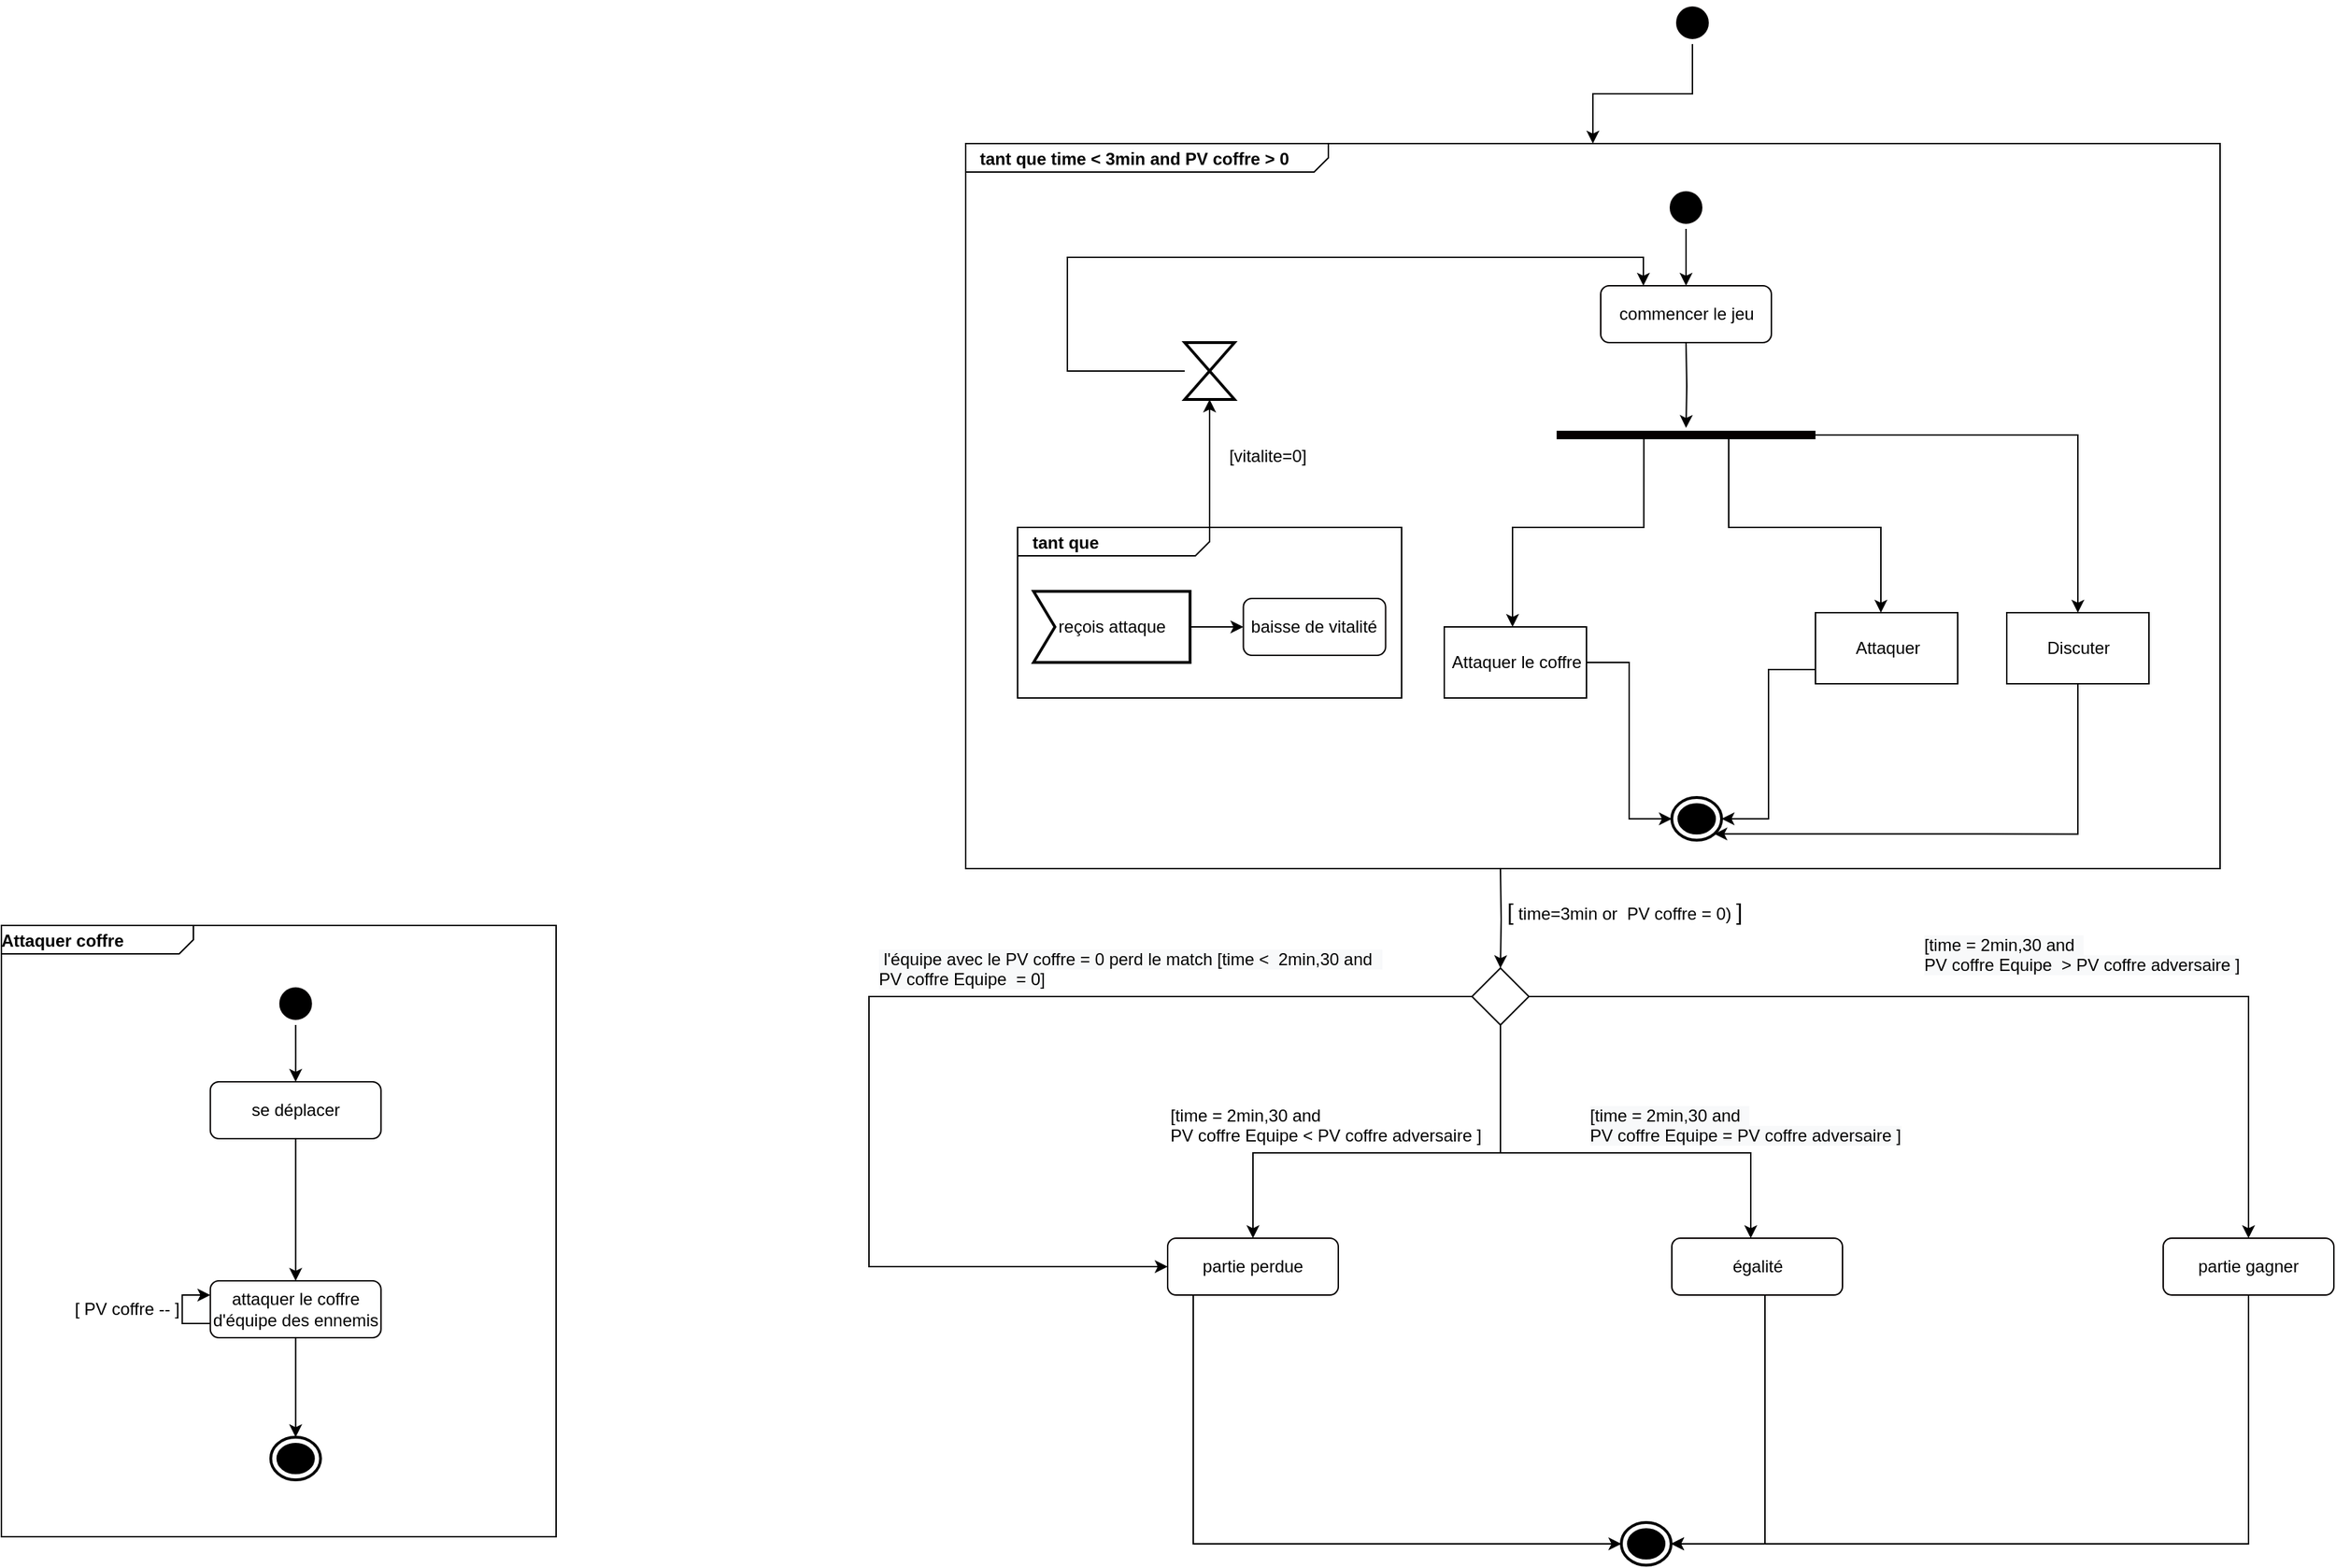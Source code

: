 <mxfile version="16.1.2" type="device"><diagram id="Dgxu8M4HSt_ur0VUBpQq" name="Page-1"><mxGraphModel dx="2782" dy="1150" grid="1" gridSize="10" guides="1" tooltips="1" connect="1" arrows="1" fold="1" page="1" pageScale="1" pageWidth="827" pageHeight="1169" math="0" shadow="0"><root><mxCell id="0"/><mxCell id="1" parent="0"/><mxCell id="oloATV4Hv_Nj3u5wBF-n-12" value="&lt;p style=&quot;margin: 0px ; margin-top: 4px ; margin-left: 10px ; text-align: left&quot;&gt;&lt;/p&gt;&lt;b&gt;Attaquer coffre&lt;br&gt;&lt;/b&gt;" style="html=1;shape=mxgraph.sysml.package;align=left;spacingLeft=5;verticalAlign=top;spacingTop=-3;labelX=135;html=1;overflow=fill;" vertex="1" parent="1"><mxGeometry x="-600" y="860" width="390" height="430" as="geometry"/></mxCell><mxCell id="oloATV4Hv_Nj3u5wBF-n-3" style="edgeStyle=orthogonalEdgeStyle;rounded=0;orthogonalLoop=1;jettySize=auto;html=1;entryX=0.5;entryY=0;entryDx=0;entryDy=0;endArrow=classic;endFill=1;" edge="1" parent="1" source="oloATV4Hv_Nj3u5wBF-n-4" target="oloATV4Hv_Nj3u5wBF-n-5"><mxGeometry relative="1" as="geometry"/></mxCell><mxCell id="oloATV4Hv_Nj3u5wBF-n-4" value="se déplacer" style="rounded=1;whiteSpace=wrap;html=1;strokeColor=#050000;" vertex="1" parent="1"><mxGeometry x="-453.12" y="970" width="120" height="40" as="geometry"/></mxCell><mxCell id="oloATV4Hv_Nj3u5wBF-n-9" style="edgeStyle=orthogonalEdgeStyle;rounded=0;orthogonalLoop=1;jettySize=auto;html=1;" edge="1" parent="1" source="oloATV4Hv_Nj3u5wBF-n-5" target="oloATV4Hv_Nj3u5wBF-n-8"><mxGeometry relative="1" as="geometry"/></mxCell><mxCell id="oloATV4Hv_Nj3u5wBF-n-5" value="attaquer le coffre d'équipe des ennemis" style="rounded=1;whiteSpace=wrap;html=1;strokeColor=#050000;" vertex="1" parent="1"><mxGeometry x="-453.12" y="1110" width="120" height="40" as="geometry"/></mxCell><mxCell id="oloATV4Hv_Nj3u5wBF-n-6" style="edgeStyle=orthogonalEdgeStyle;rounded=0;orthogonalLoop=1;jettySize=auto;html=1;entryX=0;entryY=0.25;entryDx=0;entryDy=0;" edge="1" parent="1" source="oloATV4Hv_Nj3u5wBF-n-5" target="oloATV4Hv_Nj3u5wBF-n-5"><mxGeometry relative="1" as="geometry"><Array as="points"><mxPoint x="-472.87" y="1140"/><mxPoint x="-472.87" y="1120"/></Array></mxGeometry></mxCell><mxCell id="oloATV4Hv_Nj3u5wBF-n-7" value="[ PV coffre -- ]" style="text;html=1;align=center;verticalAlign=middle;resizable=0;points=[];autosize=1;strokeColor=none;fillColor=none;" vertex="1" parent="1"><mxGeometry x="-556.87" y="1120" width="90" height="20" as="geometry"/></mxCell><mxCell id="oloATV4Hv_Nj3u5wBF-n-8" value="" style="html=1;shape=mxgraph.sysml.actFinal;strokeWidth=2;verticalLabelPosition=bottom;verticalAlignment=top;" vertex="1" parent="1"><mxGeometry x="-410.62" y="1220" width="35" height="30" as="geometry"/></mxCell><mxCell id="oloATV4Hv_Nj3u5wBF-n-10" style="edgeStyle=orthogonalEdgeStyle;rounded=0;orthogonalLoop=1;jettySize=auto;html=1;" edge="1" parent="1" source="oloATV4Hv_Nj3u5wBF-n-11"><mxGeometry relative="1" as="geometry"><mxPoint x="-393.12" y="970" as="targetPoint"/></mxGeometry></mxCell><mxCell id="oloATV4Hv_Nj3u5wBF-n-11" value="" style="ellipse;html=1;shape=startState;fillColor=#000000;strokeColor=#050000;" vertex="1" parent="1"><mxGeometry x="-408.12" y="900" width="30" height="30" as="geometry"/></mxCell><mxCell id="oloATV4Hv_Nj3u5wBF-n-17" value="&lt;p style=&quot;margin: 0px ; margin-top: 4px ; margin-left: 10px ; text-align: left&quot;&gt;&lt;b&gt;tant que time &amp;lt; 3min and PV coffre &amp;gt; 0&lt;/b&gt;&lt;/p&gt;" style="html=1;shape=mxgraph.sysml.package;align=left;spacingLeft=5;verticalAlign=top;spacingTop=-3;labelX=255.83;html=1;overflow=fill;" vertex="1" parent="1"><mxGeometry x="78" y="310" width="882" height="510" as="geometry"/></mxCell><mxCell id="oloATV4Hv_Nj3u5wBF-n-18" style="edgeStyle=orthogonalEdgeStyle;rounded=0;orthogonalLoop=1;jettySize=auto;html=1;" edge="1" parent="1" source="oloATV4Hv_Nj3u5wBF-n-19" target="oloATV4Hv_Nj3u5wBF-n-20"><mxGeometry relative="1" as="geometry"/></mxCell><mxCell id="oloATV4Hv_Nj3u5wBF-n-19" value="" style="ellipse;html=1;shape=startState;fillColor=#000000;strokeColor=#050000;" vertex="1" parent="1"><mxGeometry x="569.5" y="340" width="30" height="30" as="geometry"/></mxCell><mxCell id="oloATV4Hv_Nj3u5wBF-n-20" value="commencer le jeu" style="rounded=1;whiteSpace=wrap;html=1;strokeColor=#050000;" vertex="1" parent="1"><mxGeometry x="524.5" y="410" width="120" height="40" as="geometry"/></mxCell><mxCell id="oloATV4Hv_Nj3u5wBF-n-21" style="edgeStyle=orthogonalEdgeStyle;rounded=0;orthogonalLoop=1;jettySize=auto;html=1;exitX=0.337;exitY=0.56;exitDx=0;exitDy=0;exitPerimeter=0;" edge="1" parent="1" source="oloATV4Hv_Nj3u5wBF-n-23"><mxGeometry relative="1" as="geometry"><Array as="points"><mxPoint x="554.5" y="580"/><mxPoint x="462.5" y="580"/></Array><mxPoint x="462.5" y="650" as="targetPoint"/><mxPoint x="501.5" y="515.04" as="sourcePoint"/></mxGeometry></mxCell><mxCell id="oloATV4Hv_Nj3u5wBF-n-22" style="edgeStyle=orthogonalEdgeStyle;rounded=0;orthogonalLoop=1;jettySize=auto;html=1;exitX=0.659;exitY=0.56;exitDx=0;exitDy=0;exitPerimeter=0;" edge="1" parent="1" source="oloATV4Hv_Nj3u5wBF-n-23"><mxGeometry relative="1" as="geometry"><Array as="points"><mxPoint x="614.5" y="516"/><mxPoint x="614.5" y="580"/><mxPoint x="721.5" y="580"/></Array><mxPoint x="721.5" y="640" as="targetPoint"/></mxGeometry></mxCell><mxCell id="oloATV4Hv_Nj3u5wBF-n-104" style="edgeStyle=orthogonalEdgeStyle;rounded=0;orthogonalLoop=1;jettySize=auto;html=1;entryX=0.5;entryY=0;entryDx=0;entryDy=0;" edge="1" parent="1" source="oloATV4Hv_Nj3u5wBF-n-23" target="oloATV4Hv_Nj3u5wBF-n-103"><mxGeometry relative="1" as="geometry"/></mxCell><mxCell id="oloATV4Hv_Nj3u5wBF-n-23" value="" style="shape=line;html=1;strokeWidth=6;strokeColor=#050000;" vertex="1" parent="1"><mxGeometry x="493.5" y="510" width="182" height="10" as="geometry"/></mxCell><mxCell id="oloATV4Hv_Nj3u5wBF-n-24" style="edgeStyle=orthogonalEdgeStyle;rounded=0;orthogonalLoop=1;jettySize=auto;html=1;" edge="1" parent="1" target="oloATV4Hv_Nj3u5wBF-n-23"><mxGeometry relative="1" as="geometry"><mxPoint x="584.5" y="450" as="sourcePoint"/></mxGeometry></mxCell><mxCell id="oloATV4Hv_Nj3u5wBF-n-25" style="edgeStyle=orthogonalEdgeStyle;rounded=0;orthogonalLoop=1;jettySize=auto;html=1;entryX=0.5;entryY=1;entryDx=0;entryDy=0;entryPerimeter=0;" edge="1" parent="1" source="oloATV4Hv_Nj3u5wBF-n-26" target="oloATV4Hv_Nj3u5wBF-n-28"><mxGeometry relative="1" as="geometry"/></mxCell><mxCell id="oloATV4Hv_Nj3u5wBF-n-26" value="&lt;p style=&quot;margin: 0px ; margin-top: 4px ; margin-left: 10px ; text-align: left&quot;&gt;&lt;b&gt;tant que&lt;/b&gt;&lt;/p&gt;" style="html=1;shape=mxgraph.sysml.package;align=left;spacingLeft=5;verticalAlign=top;spacingTop=-3;labelX=135;html=1;overflow=fill;" vertex="1" parent="1"><mxGeometry x="114.5" y="580" width="270" height="120" as="geometry"/></mxCell><mxCell id="oloATV4Hv_Nj3u5wBF-n-27" style="edgeStyle=orthogonalEdgeStyle;rounded=0;orthogonalLoop=1;jettySize=auto;html=1;entryX=0.25;entryY=0;entryDx=0;entryDy=0;endArrow=classic;endFill=1;" edge="1" parent="1" source="oloATV4Hv_Nj3u5wBF-n-28" target="oloATV4Hv_Nj3u5wBF-n-20"><mxGeometry relative="1" as="geometry"><Array as="points"><mxPoint x="149.5" y="390"/><mxPoint x="554.5" y="390"/></Array></mxGeometry></mxCell><mxCell id="oloATV4Hv_Nj3u5wBF-n-28" value="" style="html=1;shape=mxgraph.sysml.timeEvent;strokeWidth=2;verticalLabelPosition=bottom;verticalAlignment=top;" vertex="1" parent="1"><mxGeometry x="232" y="450" width="35" height="40" as="geometry"/></mxCell><mxCell id="oloATV4Hv_Nj3u5wBF-n-29" value="[vitalite=0]" style="text;html=1;align=center;verticalAlign=middle;resizable=0;points=[];autosize=1;strokeColor=none;fillColor=none;" vertex="1" parent="1"><mxGeometry x="254.5" y="520" width="70" height="20" as="geometry"/></mxCell><mxCell id="oloATV4Hv_Nj3u5wBF-n-30" style="edgeStyle=orthogonalEdgeStyle;rounded=0;orthogonalLoop=1;jettySize=auto;html=1;" edge="1" parent="1" source="oloATV4Hv_Nj3u5wBF-n-31" target="oloATV4Hv_Nj3u5wBF-n-32"><mxGeometry relative="1" as="geometry"/></mxCell><mxCell id="oloATV4Hv_Nj3u5wBF-n-31" value="reçois attaque" style="html=1;shape=mxgraph.sysml.accEvent;strokeWidth=2;whiteSpace=wrap;align=center;" vertex="1" parent="1"><mxGeometry x="125.75" y="625" width="110" height="50" as="geometry"/></mxCell><mxCell id="oloATV4Hv_Nj3u5wBF-n-32" value="baisse de vitalité" style="rounded=1;whiteSpace=wrap;html=1;strokeColor=#050000;" vertex="1" parent="1"><mxGeometry x="273.25" y="630" width="100" height="40" as="geometry"/></mxCell><mxCell id="oloATV4Hv_Nj3u5wBF-n-33" style="edgeStyle=orthogonalEdgeStyle;rounded=0;orthogonalLoop=1;jettySize=auto;html=1;entryX=1;entryY=0.5;entryDx=0;entryDy=0;entryPerimeter=0;" edge="1" parent="1" source="oloATV4Hv_Nj3u5wBF-n-34" target="oloATV4Hv_Nj3u5wBF-n-37"><mxGeometry relative="1" as="geometry"><Array as="points"><mxPoint x="642.5" y="680"/><mxPoint x="642.5" y="785"/></Array></mxGeometry></mxCell><mxCell id="oloATV4Hv_Nj3u5wBF-n-34" value="Attaquer" style="html=1;dashed=0;whitespace=wrap;" vertex="1" parent="1"><mxGeometry x="675.5" y="640" width="100" height="50" as="geometry"/></mxCell><mxCell id="oloATV4Hv_Nj3u5wBF-n-35" style="edgeStyle=orthogonalEdgeStyle;rounded=0;orthogonalLoop=1;jettySize=auto;html=1;entryX=0;entryY=0.5;entryDx=0;entryDy=0;entryPerimeter=0;" edge="1" parent="1" source="oloATV4Hv_Nj3u5wBF-n-36" target="oloATV4Hv_Nj3u5wBF-n-37"><mxGeometry relative="1" as="geometry"/></mxCell><mxCell id="oloATV4Hv_Nj3u5wBF-n-36" value="Attaquer le coffre" style="html=1;dashed=0;whitespace=wrap;" vertex="1" parent="1"><mxGeometry x="414.5" y="650" width="100" height="50" as="geometry"/></mxCell><mxCell id="oloATV4Hv_Nj3u5wBF-n-37" value="" style="html=1;shape=mxgraph.sysml.actFinal;strokeWidth=2;verticalLabelPosition=bottom;verticalAlignment=top;" vertex="1" parent="1"><mxGeometry x="574.5" y="770" width="35" height="30" as="geometry"/></mxCell><mxCell id="oloATV4Hv_Nj3u5wBF-n-76" value="" style="html=1;shape=mxgraph.sysml.actFinal;strokeWidth=2;verticalLabelPosition=bottom;verticalAlignment=top;" vertex="1" parent="1"><mxGeometry x="539" y="1280" width="35" height="30" as="geometry"/></mxCell><mxCell id="oloATV4Hv_Nj3u5wBF-n-77" style="edgeStyle=orthogonalEdgeStyle;rounded=0;orthogonalLoop=1;jettySize=auto;html=1;entryX=0.5;entryY=0;entryDx=0;entryDy=0;endArrow=classic;endFill=1;" edge="1" parent="1" target="oloATV4Hv_Nj3u5wBF-n-79"><mxGeometry relative="1" as="geometry"><mxPoint x="454.0" y="820" as="sourcePoint"/></mxGeometry></mxCell><mxCell id="oloATV4Hv_Nj3u5wBF-n-96" style="edgeStyle=orthogonalEdgeStyle;rounded=0;orthogonalLoop=1;jettySize=auto;html=1;entryX=0.5;entryY=0;entryDx=0;entryDy=0;" edge="1" parent="1" source="oloATV4Hv_Nj3u5wBF-n-79" target="oloATV4Hv_Nj3u5wBF-n-82"><mxGeometry relative="1" as="geometry"><Array as="points"><mxPoint x="454" y="1020"/><mxPoint x="280" y="1020"/></Array></mxGeometry></mxCell><mxCell id="oloATV4Hv_Nj3u5wBF-n-97" style="edgeStyle=orthogonalEdgeStyle;rounded=0;orthogonalLoop=1;jettySize=auto;html=1;entryX=0;entryY=0.5;entryDx=0;entryDy=0;" edge="1" parent="1" source="oloATV4Hv_Nj3u5wBF-n-79" target="oloATV4Hv_Nj3u5wBF-n-82"><mxGeometry relative="1" as="geometry"><Array as="points"><mxPoint x="10" y="910"/><mxPoint x="10" y="1100"/></Array></mxGeometry></mxCell><mxCell id="oloATV4Hv_Nj3u5wBF-n-79" value="" style="rhombus;whiteSpace=wrap;html=1;" vertex="1" parent="1"><mxGeometry x="434" y="890" width="40" height="40" as="geometry"/></mxCell><mxCell id="oloATV4Hv_Nj3u5wBF-n-81" style="edgeStyle=orthogonalEdgeStyle;rounded=0;orthogonalLoop=1;jettySize=auto;html=1;entryX=0;entryY=0.5;entryDx=0;entryDy=0;entryPerimeter=0;fontSize=16;endArrow=classic;endFill=1;" edge="1" parent="1" source="oloATV4Hv_Nj3u5wBF-n-82" target="oloATV4Hv_Nj3u5wBF-n-76"><mxGeometry relative="1" as="geometry"><Array as="points"><mxPoint x="238" y="1295"/></Array></mxGeometry></mxCell><mxCell id="oloATV4Hv_Nj3u5wBF-n-82" value="partie perdue" style="rounded=1;whiteSpace=wrap;html=1;strokeColor=#050000;" vertex="1" parent="1"><mxGeometry x="220" y="1080" width="120" height="40" as="geometry"/></mxCell><mxCell id="oloATV4Hv_Nj3u5wBF-n-83" value="&lt;font style=&quot;font-size: 16px&quot;&gt;[&lt;span style=&quot;font-size: 12px ; text-align: left&quot;&gt;&amp;nbsp;time=3min or&amp;nbsp; PV coffre = 0)&amp;nbsp;&lt;/span&gt;]&lt;br&gt;&lt;/font&gt;" style="text;html=1;align=center;verticalAlign=middle;resizable=0;points=[];autosize=1;strokeColor=none;fillColor=none;" vertex="1" parent="1"><mxGeometry x="451" y="840" width="180" height="20" as="geometry"/></mxCell><mxCell id="oloATV4Hv_Nj3u5wBF-n-100" style="edgeStyle=orthogonalEdgeStyle;rounded=0;orthogonalLoop=1;jettySize=auto;html=1;entryX=1;entryY=0.5;entryDx=0;entryDy=0;entryPerimeter=0;" edge="1" parent="1" source="oloATV4Hv_Nj3u5wBF-n-85" target="oloATV4Hv_Nj3u5wBF-n-76"><mxGeometry relative="1" as="geometry"><Array as="points"><mxPoint x="640" y="1295"/></Array></mxGeometry></mxCell><mxCell id="oloATV4Hv_Nj3u5wBF-n-85" value="égalité" style="rounded=1;whiteSpace=wrap;html=1;strokeColor=#050000;" vertex="1" parent="1"><mxGeometry x="574.5" y="1080" width="120" height="40" as="geometry"/></mxCell><mxCell id="oloATV4Hv_Nj3u5wBF-n-101" style="edgeStyle=orthogonalEdgeStyle;rounded=0;orthogonalLoop=1;jettySize=auto;html=1;entryX=1;entryY=0.5;entryDx=0;entryDy=0;entryPerimeter=0;" edge="1" parent="1" source="oloATV4Hv_Nj3u5wBF-n-87" target="oloATV4Hv_Nj3u5wBF-n-76"><mxGeometry relative="1" as="geometry"><Array as="points"><mxPoint x="980" y="1295"/></Array></mxGeometry></mxCell><mxCell id="oloATV4Hv_Nj3u5wBF-n-87" value="&lt;span&gt;partie&amp;nbsp;&lt;/span&gt;gagner" style="rounded=1;whiteSpace=wrap;html=1;strokeColor=#050000;" vertex="1" parent="1"><mxGeometry x="920" y="1080" width="120" height="40" as="geometry"/></mxCell><mxCell id="oloATV4Hv_Nj3u5wBF-n-88" style="edgeStyle=orthogonalEdgeStyle;rounded=0;orthogonalLoop=1;jettySize=auto;html=1;" edge="1" parent="1" source="oloATV4Hv_Nj3u5wBF-n-79" target="oloATV4Hv_Nj3u5wBF-n-87"><mxGeometry relative="1" as="geometry"><mxPoint x="949" y="975" as="sourcePoint"/></mxGeometry></mxCell><mxCell id="oloATV4Hv_Nj3u5wBF-n-89" style="edgeStyle=orthogonalEdgeStyle;rounded=0;orthogonalLoop=1;jettySize=auto;html=1;exitX=0.5;exitY=1;exitDx=0;exitDy=0;" edge="1" parent="1" source="oloATV4Hv_Nj3u5wBF-n-79" target="oloATV4Hv_Nj3u5wBF-n-85"><mxGeometry relative="1" as="geometry"><Array as="points"><mxPoint x="454" y="1020"/><mxPoint x="630" y="1020"/></Array></mxGeometry></mxCell><mxCell id="oloATV4Hv_Nj3u5wBF-n-92" value="&lt;span style=&quot;color: rgb(0 , 0 , 0) ; font-family: &amp;#34;helvetica&amp;#34; ; font-size: 12px ; font-style: normal ; font-weight: 400 ; letter-spacing: normal ; text-align: center ; text-indent: 0px ; text-transform: none ; word-spacing: 0px ; background-color: rgb(248 , 249 , 250) ; display: inline ; float: none&quot;&gt;[time = 2min,30 and &lt;span&gt;&amp;nbsp;&lt;br&gt;&lt;/span&gt;&lt;/span&gt;&lt;span style=&quot;color: rgb(0 , 0 , 0) ; font-family: &amp;#34;helvetica&amp;#34; ; font-size: 12px ; font-style: normal ; font-weight: 400 ; letter-spacing: normal ; text-align: center ; text-indent: 0px ; text-transform: none ; word-spacing: 0px ; background-color: rgb(248 , 249 , 250) ; display: inline ; float: none&quot;&gt;PV coffre Equipe&amp;nbsp;&lt;/span&gt;&lt;span style=&quot;color: rgb(0 , 0 , 0) ; font-family: &amp;#34;helvetica&amp;#34; ; font-size: 12px ; font-style: normal ; font-weight: 400 ; letter-spacing: normal ; text-align: center ; text-indent: 0px ; text-transform: none ; word-spacing: 0px ; background-color: rgb(248 , 249 , 250) ; display: inline ; float: none&quot;&gt;= PV coffre adversaire ]&lt;/span&gt;" style="text;whiteSpace=wrap;html=1;" vertex="1" parent="1"><mxGeometry x="514.5" y="980" width="300" height="40" as="geometry"/></mxCell><mxCell id="oloATV4Hv_Nj3u5wBF-n-93" value="&lt;span style=&quot;color: rgb(0 , 0 , 0) ; font-size: 12px ; font-style: normal ; font-weight: 400 ; letter-spacing: normal ; text-indent: 0px ; text-transform: none ; word-spacing: 0px ; font-family: &amp;#34;helvetica&amp;#34; ; text-align: center ; background-color: rgb(248 , 249 , 250) ; display: inline ; float: none&quot;&gt;[time = 2min,30 and&lt;span&gt;&amp;nbsp;&lt;/span&gt;&lt;span&gt;&amp;nbsp;&lt;br&gt;&lt;/span&gt;&lt;/span&gt;&lt;span style=&quot;color: rgb(0 , 0 , 0) ; font-size: 12px ; font-style: normal ; font-weight: 400 ; letter-spacing: normal ; text-indent: 0px ; text-transform: none ; word-spacing: 0px ; font-family: &amp;#34;helvetica&amp;#34; ; text-align: center ; background-color: rgb(248 , 249 , 250) ; display: inline ; float: none&quot;&gt;PV coffre Equipe&amp;nbsp; &amp;gt;&lt;/span&gt;&lt;span style=&quot;color: rgb(0 , 0 , 0) ; font-size: 12px ; font-style: normal ; font-weight: 400 ; letter-spacing: normal ; text-indent: 0px ; text-transform: none ; word-spacing: 0px ; font-family: &amp;#34;helvetica&amp;#34; ; text-align: center ; background-color: rgb(248 , 249 , 250) ; display: inline ; float: none&quot;&gt;&amp;nbsp;PV coffre adversaire ]&lt;/span&gt;" style="text;whiteSpace=wrap;html=1;" vertex="1" parent="1"><mxGeometry x="750" y="860" width="240" height="40" as="geometry"/></mxCell><mxCell id="oloATV4Hv_Nj3u5wBF-n-94" value="&lt;span style=&quot;font-family: &amp;#34;helvetica&amp;#34; ; text-align: center&quot;&gt;[time = 2min,30 and&amp;nbsp;&amp;nbsp;&lt;br&gt;&lt;/span&gt;&lt;span style=&quot;font-family: &amp;#34;helvetica&amp;#34; ; text-align: center&quot;&gt;PV coffre Equipe &amp;lt;&lt;/span&gt;&lt;span style=&quot;font-family: &amp;#34;helvetica&amp;#34; ; text-align: center&quot;&gt;&amp;nbsp;PV coffre adversaire ]&lt;/span&gt;" style="text;whiteSpace=wrap;html=1;" vertex="1" parent="1"><mxGeometry x="220" y="980" width="240" height="40" as="geometry"/></mxCell><mxCell id="oloATV4Hv_Nj3u5wBF-n-99" value="&lt;span style=&quot;color: rgb(0 , 0 , 0) ; font-size: 12px ; font-style: normal ; font-weight: 400 ; letter-spacing: normal ; text-indent: 0px ; text-transform: none ; word-spacing: 0px ; font-family: &amp;#34;helvetica&amp;#34; ; text-align: center ; background-color: rgb(248 , 249 , 250) ; display: inline ; float: none&quot;&gt;&amp;nbsp;l'équipe avec le PV coffre = 0 perd le match [time &amp;lt;&amp;nbsp; 2min,30 and&lt;span&gt;&amp;nbsp;&lt;/span&gt;&lt;span&gt;&amp;nbsp;&lt;br&gt;&lt;/span&gt;&lt;/span&gt;&lt;span style=&quot;color: rgb(0 , 0 , 0) ; font-size: 12px ; font-style: normal ; font-weight: 400 ; letter-spacing: normal ; text-indent: 0px ; text-transform: none ; word-spacing: 0px ; font-family: &amp;#34;helvetica&amp;#34; ; text-align: center ; background-color: rgb(248 , 249 , 250) ; display: inline ; float: none&quot;&gt;PV coffre Equipe&amp;nbsp; = 0&lt;/span&gt;&lt;span style=&quot;color: rgb(0 , 0 , 0) ; font-size: 12px ; font-style: normal ; font-weight: 400 ; letter-spacing: normal ; text-indent: 0px ; text-transform: none ; word-spacing: 0px ; font-family: &amp;#34;helvetica&amp;#34; ; text-align: center ; background-color: rgb(248 , 249 , 250) ; display: inline ; float: none&quot;&gt;]&lt;/span&gt;" style="text;whiteSpace=wrap;html=1;" vertex="1" parent="1"><mxGeometry x="14.5" y="870" width="425.5" height="40" as="geometry"/></mxCell><mxCell id="oloATV4Hv_Nj3u5wBF-n-105" style="edgeStyle=orthogonalEdgeStyle;rounded=0;orthogonalLoop=1;jettySize=auto;html=1;entryX=0.855;entryY=0.855;entryDx=0;entryDy=0;entryPerimeter=0;" edge="1" parent="1" source="oloATV4Hv_Nj3u5wBF-n-103" target="oloATV4Hv_Nj3u5wBF-n-37"><mxGeometry relative="1" as="geometry"><Array as="points"><mxPoint x="860" y="796"/></Array></mxGeometry></mxCell><mxCell id="oloATV4Hv_Nj3u5wBF-n-103" value="Discuter" style="html=1;dashed=0;whitespace=wrap;" vertex="1" parent="1"><mxGeometry x="810" y="640" width="100" height="50" as="geometry"/></mxCell><mxCell id="oloATV4Hv_Nj3u5wBF-n-107" style="edgeStyle=orthogonalEdgeStyle;rounded=0;orthogonalLoop=1;jettySize=auto;html=1;" edge="1" parent="1" source="oloATV4Hv_Nj3u5wBF-n-106" target="oloATV4Hv_Nj3u5wBF-n-17"><mxGeometry relative="1" as="geometry"/></mxCell><mxCell id="oloATV4Hv_Nj3u5wBF-n-106" value="" style="ellipse;html=1;shape=startState;fillColor=#000000;strokeColor=#050000;" vertex="1" parent="1"><mxGeometry x="574" y="210" width="30" height="30" as="geometry"/></mxCell></root></mxGraphModel></diagram></mxfile>